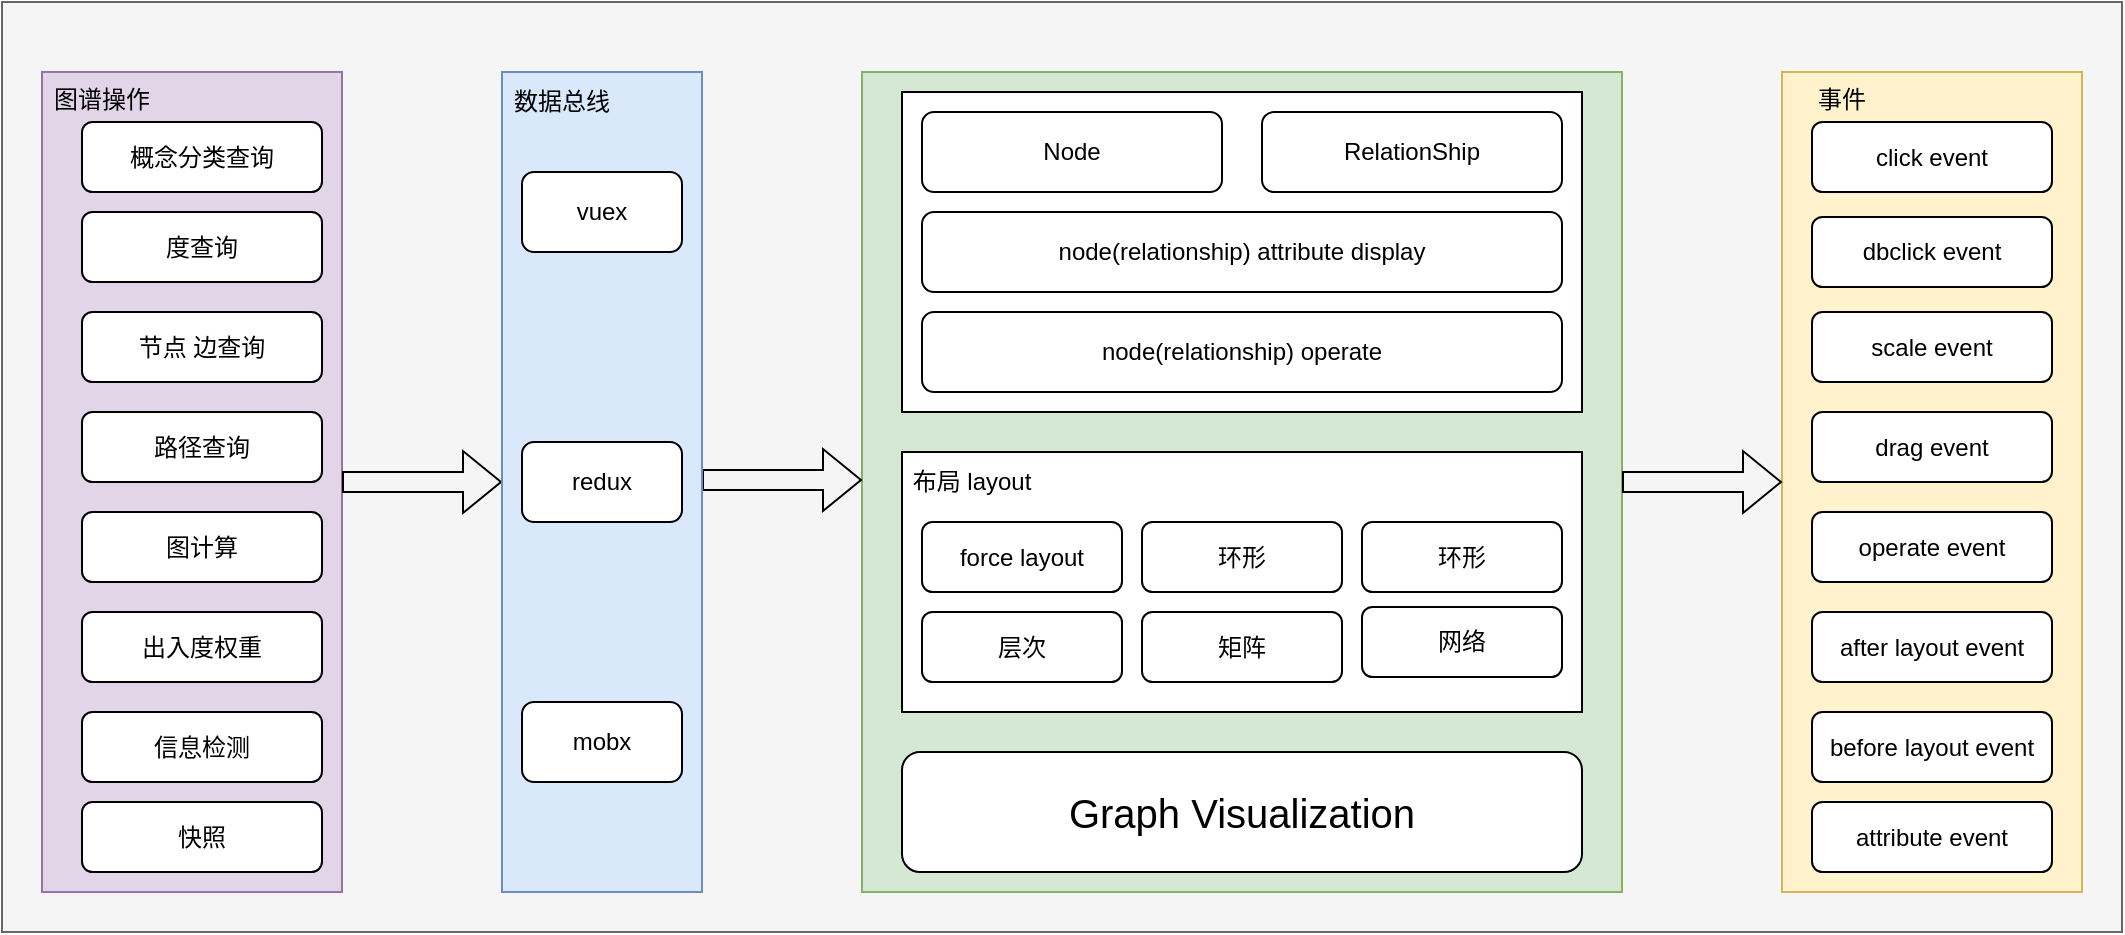 <mxfile version="20.3.2" type="github">
  <diagram id="mW6_1v3Z-ysbQKr4pqtw" name="第 1 页">
    <mxGraphModel dx="1796" dy="614" grid="1" gridSize="10" guides="1" tooltips="1" connect="1" arrows="1" fold="1" page="1" pageScale="1" pageWidth="850" pageHeight="1100" math="0" shadow="0">
      <root>
        <mxCell id="0" />
        <mxCell id="1" parent="0" />
        <mxCell id="MQRSq_4guksDM0yowaz7-44" value="" style="rounded=0;whiteSpace=wrap;html=1;fontSize=12;fillColor=#f5f5f5;fontColor=#333333;strokeColor=#666666;" vertex="1" parent="1">
          <mxGeometry x="-280" y="5" width="1060" height="465" as="geometry" />
        </mxCell>
        <mxCell id="MQRSq_4guksDM0yowaz7-22" value="" style="rounded=0;whiteSpace=wrap;html=1;fontSize=20;fillColor=#d5e8d4;strokeColor=#82b366;" vertex="1" parent="1">
          <mxGeometry x="150" y="40" width="380" height="410" as="geometry" />
        </mxCell>
        <mxCell id="MQRSq_4guksDM0yowaz7-18" value="" style="rounded=0;whiteSpace=wrap;html=1;fontSize=20;" vertex="1" parent="1">
          <mxGeometry x="170" y="50" width="340" height="160" as="geometry" />
        </mxCell>
        <mxCell id="MQRSq_4guksDM0yowaz7-15" value="" style="rounded=0;whiteSpace=wrap;html=1;" vertex="1" parent="1">
          <mxGeometry x="170" y="230" width="340" height="130" as="geometry" />
        </mxCell>
        <mxCell id="MQRSq_4guksDM0yowaz7-2" value="Node" style="rounded=1;whiteSpace=wrap;html=1;" vertex="1" parent="1">
          <mxGeometry x="180" y="60" width="150" height="40" as="geometry" />
        </mxCell>
        <mxCell id="MQRSq_4guksDM0yowaz7-3" value="RelationShip" style="rounded=1;whiteSpace=wrap;html=1;" vertex="1" parent="1">
          <mxGeometry x="350" y="60" width="150" height="40" as="geometry" />
        </mxCell>
        <mxCell id="MQRSq_4guksDM0yowaz7-6" value="force layout" style="rounded=1;whiteSpace=wrap;html=1;" vertex="1" parent="1">
          <mxGeometry x="180" y="265" width="100" height="35" as="geometry" />
        </mxCell>
        <mxCell id="MQRSq_4guksDM0yowaz7-7" value="环形" style="rounded=1;whiteSpace=wrap;html=1;" vertex="1" parent="1">
          <mxGeometry x="290" y="265" width="100" height="35" as="geometry" />
        </mxCell>
        <mxCell id="MQRSq_4guksDM0yowaz7-8" value="环形" style="rounded=1;whiteSpace=wrap;html=1;" vertex="1" parent="1">
          <mxGeometry x="400" y="265" width="100" height="35" as="geometry" />
        </mxCell>
        <mxCell id="MQRSq_4guksDM0yowaz7-10" value="层次" style="rounded=1;whiteSpace=wrap;html=1;" vertex="1" parent="1">
          <mxGeometry x="180" y="310" width="100" height="35" as="geometry" />
        </mxCell>
        <mxCell id="MQRSq_4guksDM0yowaz7-11" value="矩阵" style="rounded=1;whiteSpace=wrap;html=1;" vertex="1" parent="1">
          <mxGeometry x="290" y="310" width="100" height="35" as="geometry" />
        </mxCell>
        <mxCell id="MQRSq_4guksDM0yowaz7-13" value="网络" style="rounded=1;whiteSpace=wrap;html=1;" vertex="1" parent="1">
          <mxGeometry x="400" y="307.5" width="100" height="35" as="geometry" />
        </mxCell>
        <mxCell id="MQRSq_4guksDM0yowaz7-14" value="布局 layout" style="text;html=1;strokeColor=none;fillColor=none;align=center;verticalAlign=middle;whiteSpace=wrap;rounded=0;" vertex="1" parent="1">
          <mxGeometry x="170" y="230" width="70" height="30" as="geometry" />
        </mxCell>
        <mxCell id="MQRSq_4guksDM0yowaz7-17" value="&lt;font style=&quot;font-size: 20px;&quot;&gt;Graph Visualization&lt;/font&gt;" style="rounded=1;whiteSpace=wrap;html=1;" vertex="1" parent="1">
          <mxGeometry x="170" y="380" width="340" height="60" as="geometry" />
        </mxCell>
        <mxCell id="MQRSq_4guksDM0yowaz7-20" value="node(relationship) attribute display" style="rounded=1;whiteSpace=wrap;html=1;" vertex="1" parent="1">
          <mxGeometry x="180" y="110" width="320" height="40" as="geometry" />
        </mxCell>
        <mxCell id="MQRSq_4guksDM0yowaz7-21" value="node(relationship) operate" style="rounded=1;whiteSpace=wrap;html=1;" vertex="1" parent="1">
          <mxGeometry x="180" y="160" width="320" height="40" as="geometry" />
        </mxCell>
        <mxCell id="MQRSq_4guksDM0yowaz7-23" value="" style="rounded=0;whiteSpace=wrap;html=1;fontSize=20;fillColor=#e1d5e7;strokeColor=#9673a6;" vertex="1" parent="1">
          <mxGeometry x="-260" y="40" width="150" height="410" as="geometry" />
        </mxCell>
        <mxCell id="MQRSq_4guksDM0yowaz7-24" value="概念分类查询" style="rounded=1;whiteSpace=wrap;html=1;" vertex="1" parent="1">
          <mxGeometry x="-240" y="65" width="120" height="35" as="geometry" />
        </mxCell>
        <mxCell id="MQRSq_4guksDM0yowaz7-25" value="度查询" style="rounded=1;whiteSpace=wrap;html=1;" vertex="1" parent="1">
          <mxGeometry x="-240" y="110" width="120" height="35" as="geometry" />
        </mxCell>
        <mxCell id="MQRSq_4guksDM0yowaz7-26" value="节点 边查询" style="rounded=1;whiteSpace=wrap;html=1;" vertex="1" parent="1">
          <mxGeometry x="-240" y="160" width="120" height="35" as="geometry" />
        </mxCell>
        <mxCell id="MQRSq_4guksDM0yowaz7-27" value="路径查询" style="rounded=1;whiteSpace=wrap;html=1;" vertex="1" parent="1">
          <mxGeometry x="-240" y="210" width="120" height="35" as="geometry" />
        </mxCell>
        <mxCell id="MQRSq_4guksDM0yowaz7-28" value="图计算" style="rounded=1;whiteSpace=wrap;html=1;" vertex="1" parent="1">
          <mxGeometry x="-240" y="260" width="120" height="35" as="geometry" />
        </mxCell>
        <mxCell id="MQRSq_4guksDM0yowaz7-29" value="出入度权重" style="rounded=1;whiteSpace=wrap;html=1;" vertex="1" parent="1">
          <mxGeometry x="-240" y="310" width="120" height="35" as="geometry" />
        </mxCell>
        <mxCell id="MQRSq_4guksDM0yowaz7-30" value="信息检测" style="rounded=1;whiteSpace=wrap;html=1;" vertex="1" parent="1">
          <mxGeometry x="-240" y="360" width="120" height="35" as="geometry" />
        </mxCell>
        <mxCell id="MQRSq_4guksDM0yowaz7-31" value="快照" style="rounded=1;whiteSpace=wrap;html=1;" vertex="1" parent="1">
          <mxGeometry x="-240" y="405" width="120" height="35" as="geometry" />
        </mxCell>
        <mxCell id="MQRSq_4guksDM0yowaz7-32" value="&lt;span style=&quot;font-size: 12px;&quot;&gt;图谱操作&lt;/span&gt;" style="text;html=1;strokeColor=none;fillColor=none;align=center;verticalAlign=middle;whiteSpace=wrap;rounded=0;fontSize=20;" vertex="1" parent="1">
          <mxGeometry x="-260" y="40" width="60" height="20" as="geometry" />
        </mxCell>
        <mxCell id="MQRSq_4guksDM0yowaz7-33" value="" style="shape=flexArrow;endArrow=classic;html=1;rounded=0;fontSize=12;exitX=1;exitY=0.5;exitDx=0;exitDy=0;entryX=0;entryY=0.5;entryDx=0;entryDy=0;" edge="1" parent="1" source="MQRSq_4guksDM0yowaz7-23">
          <mxGeometry width="50" height="50" relative="1" as="geometry">
            <mxPoint x="-240" y="280" as="sourcePoint" />
            <mxPoint x="-30" y="245" as="targetPoint" />
          </mxGeometry>
        </mxCell>
        <mxCell id="MQRSq_4guksDM0yowaz7-34" value="" style="rounded=0;whiteSpace=wrap;html=1;fontSize=20;fillColor=#fff2cc;strokeColor=#d6b656;" vertex="1" parent="1">
          <mxGeometry x="610" y="40" width="150" height="410" as="geometry" />
        </mxCell>
        <mxCell id="MQRSq_4guksDM0yowaz7-35" value="" style="shape=flexArrow;endArrow=classic;html=1;rounded=0;fontSize=12;exitX=1;exitY=0.5;exitDx=0;exitDy=0;entryX=0;entryY=0.5;entryDx=0;entryDy=0;" edge="1" parent="1">
          <mxGeometry width="50" height="50" relative="1" as="geometry">
            <mxPoint x="530" y="245" as="sourcePoint" />
            <mxPoint x="610" y="245" as="targetPoint" />
          </mxGeometry>
        </mxCell>
        <mxCell id="MQRSq_4guksDM0yowaz7-36" value="&lt;span style=&quot;font-size: 12px;&quot;&gt;事件&lt;/span&gt;" style="text;html=1;strokeColor=none;fillColor=none;align=center;verticalAlign=middle;whiteSpace=wrap;rounded=0;fontSize=20;" vertex="1" parent="1">
          <mxGeometry x="610" y="40" width="60" height="20" as="geometry" />
        </mxCell>
        <mxCell id="MQRSq_4guksDM0yowaz7-37" value="click event" style="rounded=1;whiteSpace=wrap;html=1;" vertex="1" parent="1">
          <mxGeometry x="625" y="65" width="120" height="35" as="geometry" />
        </mxCell>
        <mxCell id="MQRSq_4guksDM0yowaz7-38" value="operate event" style="rounded=1;whiteSpace=wrap;html=1;" vertex="1" parent="1">
          <mxGeometry x="625" y="260" width="120" height="35" as="geometry" />
        </mxCell>
        <mxCell id="MQRSq_4guksDM0yowaz7-39" value="before layout event" style="rounded=1;whiteSpace=wrap;html=1;" vertex="1" parent="1">
          <mxGeometry x="625" y="360" width="120" height="35" as="geometry" />
        </mxCell>
        <mxCell id="MQRSq_4guksDM0yowaz7-40" value="after layout event" style="rounded=1;whiteSpace=wrap;html=1;" vertex="1" parent="1">
          <mxGeometry x="625" y="310" width="120" height="35" as="geometry" />
        </mxCell>
        <mxCell id="MQRSq_4guksDM0yowaz7-41" value="dbclick event" style="rounded=1;whiteSpace=wrap;html=1;" vertex="1" parent="1">
          <mxGeometry x="625" y="112.5" width="120" height="35" as="geometry" />
        </mxCell>
        <mxCell id="MQRSq_4guksDM0yowaz7-42" value="scale event" style="rounded=1;whiteSpace=wrap;html=1;" vertex="1" parent="1">
          <mxGeometry x="625" y="160" width="120" height="35" as="geometry" />
        </mxCell>
        <mxCell id="MQRSq_4guksDM0yowaz7-43" value="drag event" style="rounded=1;whiteSpace=wrap;html=1;" vertex="1" parent="1">
          <mxGeometry x="625" y="210" width="120" height="35" as="geometry" />
        </mxCell>
        <mxCell id="MQRSq_4guksDM0yowaz7-45" value="attribute event" style="rounded=1;whiteSpace=wrap;html=1;" vertex="1" parent="1">
          <mxGeometry x="625" y="405" width="120" height="35" as="geometry" />
        </mxCell>
        <mxCell id="MQRSq_4guksDM0yowaz7-47" value="" style="shape=flexArrow;endArrow=classic;html=1;rounded=0;fontSize=12;exitX=1;exitY=0.5;exitDx=0;exitDy=0;entryX=0;entryY=0.5;entryDx=0;entryDy=0;" edge="1" parent="1">
          <mxGeometry width="50" height="50" relative="1" as="geometry">
            <mxPoint x="70" y="244" as="sourcePoint" />
            <mxPoint x="150" y="244" as="targetPoint" />
          </mxGeometry>
        </mxCell>
        <mxCell id="MQRSq_4guksDM0yowaz7-51" value="" style="rounded=0;whiteSpace=wrap;html=1;fontSize=20;fillColor=#dae8fc;strokeColor=#6c8ebf;" vertex="1" parent="1">
          <mxGeometry x="-30" y="40" width="100" height="410" as="geometry" />
        </mxCell>
        <mxCell id="MQRSq_4guksDM0yowaz7-52" value="vuex" style="rounded=1;whiteSpace=wrap;html=1;fontSize=12;" vertex="1" parent="1">
          <mxGeometry x="-20" y="90" width="80" height="40" as="geometry" />
        </mxCell>
        <mxCell id="MQRSq_4guksDM0yowaz7-53" value="数据总线" style="text;html=1;strokeColor=none;fillColor=none;align=center;verticalAlign=middle;whiteSpace=wrap;rounded=0;fontSize=12;" vertex="1" parent="1">
          <mxGeometry x="-30" y="40" width="60" height="30" as="geometry" />
        </mxCell>
        <mxCell id="MQRSq_4guksDM0yowaz7-54" value="redux" style="rounded=1;whiteSpace=wrap;html=1;fontSize=12;" vertex="1" parent="1">
          <mxGeometry x="-20" y="225" width="80" height="40" as="geometry" />
        </mxCell>
        <mxCell id="MQRSq_4guksDM0yowaz7-55" value="mobx" style="rounded=1;whiteSpace=wrap;html=1;fontSize=12;" vertex="1" parent="1">
          <mxGeometry x="-20" y="355" width="80" height="40" as="geometry" />
        </mxCell>
      </root>
    </mxGraphModel>
  </diagram>
</mxfile>
